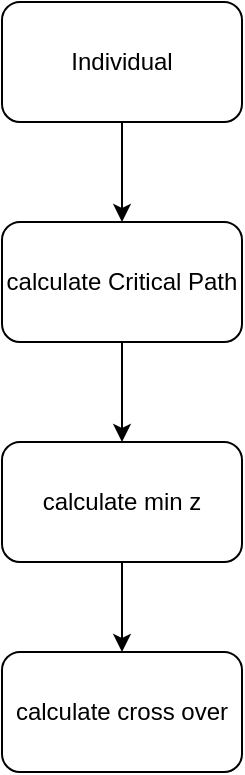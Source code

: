 <mxfile version="21.8.2" type="device">
  <diagram id="C5RBs43oDa-KdzZeNtuy" name="Page-1">
    <mxGraphModel dx="1050" dy="603" grid="1" gridSize="10" guides="1" tooltips="1" connect="1" arrows="1" fold="1" page="1" pageScale="1" pageWidth="827" pageHeight="1169" math="0" shadow="0">
      <root>
        <mxCell id="WIyWlLk6GJQsqaUBKTNV-0" />
        <mxCell id="WIyWlLk6GJQsqaUBKTNV-1" parent="WIyWlLk6GJQsqaUBKTNV-0" />
        <mxCell id="aPuJg-T2TJJqjWJHhW6b-0" value="Individual" style="rounded=1;whiteSpace=wrap;html=1;" vertex="1" parent="WIyWlLk6GJQsqaUBKTNV-1">
          <mxGeometry x="230" y="230" width="120" height="60" as="geometry" />
        </mxCell>
        <mxCell id="aPuJg-T2TJJqjWJHhW6b-1" value="calculate Critical Path" style="rounded=1;whiteSpace=wrap;html=1;" vertex="1" parent="WIyWlLk6GJQsqaUBKTNV-1">
          <mxGeometry x="230" y="340" width="120" height="60" as="geometry" />
        </mxCell>
        <mxCell id="aPuJg-T2TJJqjWJHhW6b-2" value="" style="endArrow=classic;html=1;rounded=0;entryX=0.5;entryY=0;entryDx=0;entryDy=0;exitX=0.5;exitY=1;exitDx=0;exitDy=0;" edge="1" parent="WIyWlLk6GJQsqaUBKTNV-1" source="aPuJg-T2TJJqjWJHhW6b-0" target="aPuJg-T2TJJqjWJHhW6b-1">
          <mxGeometry width="50" height="50" relative="1" as="geometry">
            <mxPoint y="300" as="sourcePoint" />
            <mxPoint x="50" y="250" as="targetPoint" />
          </mxGeometry>
        </mxCell>
        <mxCell id="aPuJg-T2TJJqjWJHhW6b-4" value="calculate min z" style="rounded=1;whiteSpace=wrap;html=1;" vertex="1" parent="WIyWlLk6GJQsqaUBKTNV-1">
          <mxGeometry x="230" y="450" width="120" height="60" as="geometry" />
        </mxCell>
        <mxCell id="aPuJg-T2TJJqjWJHhW6b-5" value="" style="endArrow=classic;html=1;rounded=0;entryX=0.5;entryY=0;entryDx=0;entryDy=0;exitX=0.5;exitY=1;exitDx=0;exitDy=0;" edge="1" parent="WIyWlLk6GJQsqaUBKTNV-1" source="aPuJg-T2TJJqjWJHhW6b-1" target="aPuJg-T2TJJqjWJHhW6b-4">
          <mxGeometry width="50" height="50" relative="1" as="geometry">
            <mxPoint x="70" y="470" as="sourcePoint" />
            <mxPoint x="120" y="420" as="targetPoint" />
          </mxGeometry>
        </mxCell>
        <mxCell id="aPuJg-T2TJJqjWJHhW6b-6" value="calculate cross over" style="rounded=1;whiteSpace=wrap;html=1;" vertex="1" parent="WIyWlLk6GJQsqaUBKTNV-1">
          <mxGeometry x="230" y="555" width="120" height="60" as="geometry" />
        </mxCell>
        <mxCell id="aPuJg-T2TJJqjWJHhW6b-7" value="" style="endArrow=classic;html=1;rounded=0;entryX=0.5;entryY=0;entryDx=0;entryDy=0;exitX=0.5;exitY=1;exitDx=0;exitDy=0;" edge="1" parent="WIyWlLk6GJQsqaUBKTNV-1" source="aPuJg-T2TJJqjWJHhW6b-4" target="aPuJg-T2TJJqjWJHhW6b-6">
          <mxGeometry width="50" height="50" relative="1" as="geometry">
            <mxPoint x="-60" y="530" as="sourcePoint" />
            <mxPoint x="-10" y="480" as="targetPoint" />
          </mxGeometry>
        </mxCell>
      </root>
    </mxGraphModel>
  </diagram>
</mxfile>
